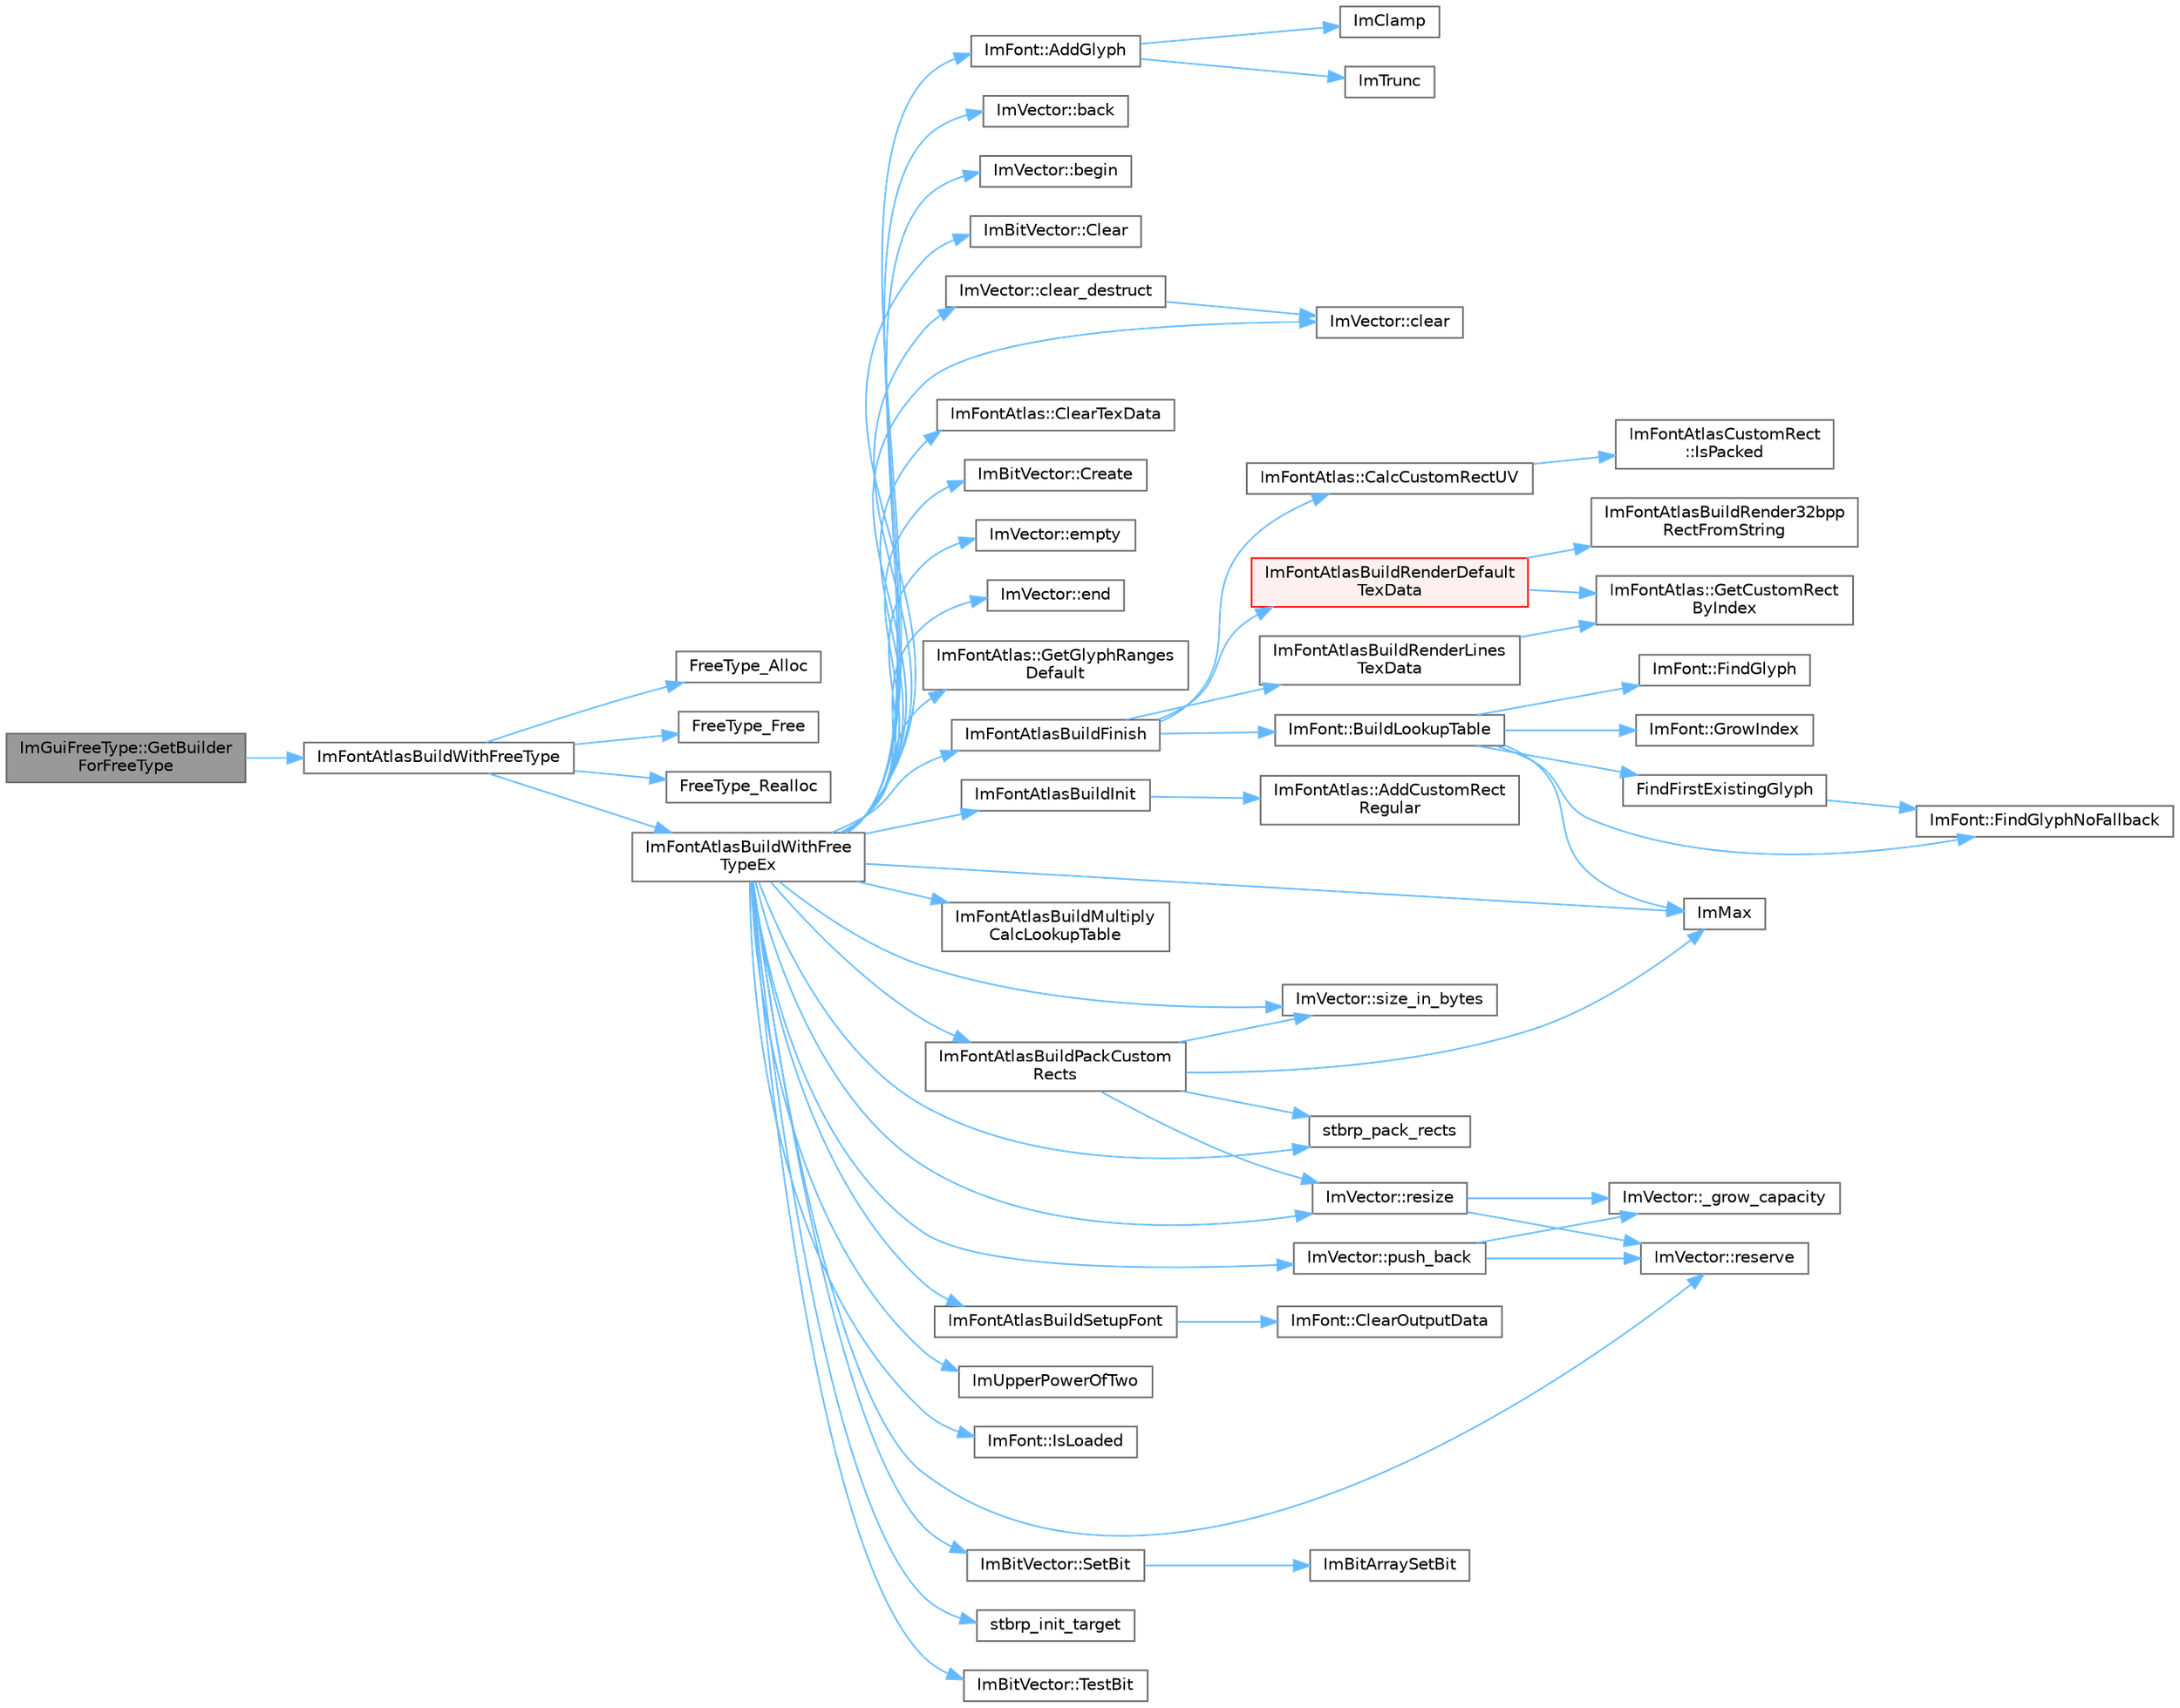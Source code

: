 digraph "ImGuiFreeType::GetBuilderForFreeType"
{
 // LATEX_PDF_SIZE
  bgcolor="transparent";
  edge [fontname=Helvetica,fontsize=10,labelfontname=Helvetica,labelfontsize=10];
  node [fontname=Helvetica,fontsize=10,shape=box,height=0.2,width=0.4];
  rankdir="LR";
  Node1 [id="Node000001",label="ImGuiFreeType::GetBuilder\lForFreeType",height=0.2,width=0.4,color="gray40", fillcolor="grey60", style="filled", fontcolor="black",tooltip=" "];
  Node1 -> Node2 [id="edge61_Node000001_Node000002",color="steelblue1",style="solid",tooltip=" "];
  Node2 [id="Node000002",label="ImFontAtlasBuildWithFreeType",height=0.2,width=0.4,color="grey40", fillcolor="white", style="filled",URL="$imgui__freetype_8cpp.html#a59c51a543162f6d8a70c66e526f2f5fe",tooltip=" "];
  Node2 -> Node3 [id="edge62_Node000002_Node000003",color="steelblue1",style="solid",tooltip=" "];
  Node3 [id="Node000003",label="FreeType_Alloc",height=0.2,width=0.4,color="grey40", fillcolor="white", style="filled",URL="$imgui__freetype_8cpp.html#a6a98733a4a93bb0b2a6cc6c1d1c0637c",tooltip=" "];
  Node2 -> Node4 [id="edge63_Node000002_Node000004",color="steelblue1",style="solid",tooltip=" "];
  Node4 [id="Node000004",label="FreeType_Free",height=0.2,width=0.4,color="grey40", fillcolor="white", style="filled",URL="$imgui__freetype_8cpp.html#abc3aa644b842c8087c6a785b59fcf5e6",tooltip=" "];
  Node2 -> Node5 [id="edge64_Node000002_Node000005",color="steelblue1",style="solid",tooltip=" "];
  Node5 [id="Node000005",label="FreeType_Realloc",height=0.2,width=0.4,color="grey40", fillcolor="white", style="filled",URL="$imgui__freetype_8cpp.html#afb83eb710c8c6c48c842184d2b43bd72",tooltip=" "];
  Node2 -> Node6 [id="edge65_Node000002_Node000006",color="steelblue1",style="solid",tooltip=" "];
  Node6 [id="Node000006",label="ImFontAtlasBuildWithFree\lTypeEx",height=0.2,width=0.4,color="grey40", fillcolor="white", style="filled",URL="$imgui__freetype_8cpp.html#af965b039f4cb8ad8bcdc5a1981ac5d81",tooltip=" "];
  Node6 -> Node7 [id="edge66_Node000006_Node000007",color="steelblue1",style="solid",tooltip=" "];
  Node7 [id="Node000007",label="ImFont::AddGlyph",height=0.2,width=0.4,color="grey40", fillcolor="white", style="filled",URL="$struct_im_font.html#a1badad96fa8d41b4754fc7bdb826e6b2",tooltip=" "];
  Node7 -> Node8 [id="edge67_Node000007_Node000008",color="steelblue1",style="solid",tooltip=" "];
  Node8 [id="Node000008",label="ImClamp",height=0.2,width=0.4,color="grey40", fillcolor="white", style="filled",URL="$imgui__internal_8h.html#a6e61ede308bfd68c7434e17905a29fc8",tooltip=" "];
  Node7 -> Node9 [id="edge68_Node000007_Node000009",color="steelblue1",style="solid",tooltip=" "];
  Node9 [id="Node000009",label="ImTrunc",height=0.2,width=0.4,color="grey40", fillcolor="white", style="filled",URL="$imgui__internal_8h.html#a34870cae27ccd450c17ec3d3910b2da4",tooltip=" "];
  Node6 -> Node10 [id="edge69_Node000006_Node000010",color="steelblue1",style="solid",tooltip=" "];
  Node10 [id="Node000010",label="ImVector::back",height=0.2,width=0.4,color="grey40", fillcolor="white", style="filled",URL="$struct_im_vector.html#a2d80e87e81b1b01143c8d8be93e6fde1",tooltip=" "];
  Node6 -> Node11 [id="edge70_Node000006_Node000011",color="steelblue1",style="solid",tooltip=" "];
  Node11 [id="Node000011",label="ImVector::begin",height=0.2,width=0.4,color="grey40", fillcolor="white", style="filled",URL="$struct_im_vector.html#ab48ae48675fa779e29c9ae5892bb99f4",tooltip=" "];
  Node6 -> Node12 [id="edge71_Node000006_Node000012",color="steelblue1",style="solid",tooltip=" "];
  Node12 [id="Node000012",label="ImBitVector::Clear",height=0.2,width=0.4,color="grey40", fillcolor="white", style="filled",URL="$struct_im_bit_vector.html#a6486ac9a357400a42af07909f937a659",tooltip=" "];
  Node6 -> Node13 [id="edge72_Node000006_Node000013",color="steelblue1",style="solid",tooltip=" "];
  Node13 [id="Node000013",label="ImVector::clear",height=0.2,width=0.4,color="grey40", fillcolor="white", style="filled",URL="$struct_im_vector.html#ae2d401b4ec5f1113cdb8edb5a61a38f7",tooltip=" "];
  Node6 -> Node14 [id="edge73_Node000006_Node000014",color="steelblue1",style="solid",tooltip=" "];
  Node14 [id="Node000014",label="ImVector::clear_destruct",height=0.2,width=0.4,color="grey40", fillcolor="white", style="filled",URL="$struct_im_vector.html#ac1ed34eac753156e87e8a92f78dbbe3f",tooltip=" "];
  Node14 -> Node13 [id="edge74_Node000014_Node000013",color="steelblue1",style="solid",tooltip=" "];
  Node6 -> Node15 [id="edge75_Node000006_Node000015",color="steelblue1",style="solid",tooltip=" "];
  Node15 [id="Node000015",label="ImFontAtlas::ClearTexData",height=0.2,width=0.4,color="grey40", fillcolor="white", style="filled",URL="$struct_im_font_atlas.html#a3ede4bd513bec044c77ac392ad9c6e86",tooltip=" "];
  Node6 -> Node16 [id="edge76_Node000006_Node000016",color="steelblue1",style="solid",tooltip=" "];
  Node16 [id="Node000016",label="ImBitVector::Create",height=0.2,width=0.4,color="grey40", fillcolor="white", style="filled",URL="$struct_im_bit_vector.html#a2e25a0809000ad27bfc3fb89f3d04829",tooltip=" "];
  Node6 -> Node17 [id="edge77_Node000006_Node000017",color="steelblue1",style="solid",tooltip=" "];
  Node17 [id="Node000017",label="ImVector::empty",height=0.2,width=0.4,color="grey40", fillcolor="white", style="filled",URL="$struct_im_vector.html#aa53e48a5272f4bad1099368769514ff1",tooltip=" "];
  Node6 -> Node18 [id="edge78_Node000006_Node000018",color="steelblue1",style="solid",tooltip=" "];
  Node18 [id="Node000018",label="ImVector::end",height=0.2,width=0.4,color="grey40", fillcolor="white", style="filled",URL="$struct_im_vector.html#a278ca772697b2b2139d3b8add336a249",tooltip=" "];
  Node6 -> Node19 [id="edge79_Node000006_Node000019",color="steelblue1",style="solid",tooltip=" "];
  Node19 [id="Node000019",label="ImFontAtlas::GetGlyphRanges\lDefault",height=0.2,width=0.4,color="grey40", fillcolor="white", style="filled",URL="$struct_im_font_atlas.html#adec0df140eb1dc01c2a22a5253d62820",tooltip=" "];
  Node6 -> Node20 [id="edge80_Node000006_Node000020",color="steelblue1",style="solid",tooltip=" "];
  Node20 [id="Node000020",label="ImFontAtlasBuildFinish",height=0.2,width=0.4,color="grey40", fillcolor="white", style="filled",URL="$imgui__draw_8cpp.html#adbf0ee92b3ac86e30b9e81f552d15d37",tooltip=" "];
  Node20 -> Node21 [id="edge81_Node000020_Node000021",color="steelblue1",style="solid",tooltip=" "];
  Node21 [id="Node000021",label="ImFont::BuildLookupTable",height=0.2,width=0.4,color="grey40", fillcolor="white", style="filled",URL="$struct_im_font.html#a04b3a1437bd0032722bbbd3613941162",tooltip=" "];
  Node21 -> Node22 [id="edge82_Node000021_Node000022",color="steelblue1",style="solid",tooltip=" "];
  Node22 [id="Node000022",label="FindFirstExistingGlyph",height=0.2,width=0.4,color="grey40", fillcolor="white", style="filled",URL="$imgui__draw_8cpp.html#abbf9333048e69bc2c78377c540592f98",tooltip=" "];
  Node22 -> Node23 [id="edge83_Node000022_Node000023",color="steelblue1",style="solid",tooltip=" "];
  Node23 [id="Node000023",label="ImFont::FindGlyphNoFallback",height=0.2,width=0.4,color="grey40", fillcolor="white", style="filled",URL="$struct_im_font.html#a9db5b4cc756ac1b01efbc79e3002f88d",tooltip=" "];
  Node21 -> Node24 [id="edge84_Node000021_Node000024",color="steelblue1",style="solid",tooltip=" "];
  Node24 [id="Node000024",label="ImFont::FindGlyph",height=0.2,width=0.4,color="grey40", fillcolor="white", style="filled",URL="$struct_im_font.html#a335e2966ab0f067c24f7bf6e6ebf7050",tooltip=" "];
  Node21 -> Node23 [id="edge85_Node000021_Node000023",color="steelblue1",style="solid",tooltip=" "];
  Node21 -> Node25 [id="edge86_Node000021_Node000025",color="steelblue1",style="solid",tooltip=" "];
  Node25 [id="Node000025",label="ImFont::GrowIndex",height=0.2,width=0.4,color="grey40", fillcolor="white", style="filled",URL="$struct_im_font.html#ab7865a365d9653b4636b198d2f222fd6",tooltip=" "];
  Node21 -> Node26 [id="edge87_Node000021_Node000026",color="steelblue1",style="solid",tooltip=" "];
  Node26 [id="Node000026",label="ImMax",height=0.2,width=0.4,color="grey40", fillcolor="white", style="filled",URL="$imgui__internal_8h.html#a7667efd95147d0422f140917c71a9226",tooltip=" "];
  Node20 -> Node27 [id="edge88_Node000020_Node000027",color="steelblue1",style="solid",tooltip=" "];
  Node27 [id="Node000027",label="ImFontAtlas::CalcCustomRectUV",height=0.2,width=0.4,color="grey40", fillcolor="white", style="filled",URL="$struct_im_font_atlas.html#a66bb70a3c3dab00bd714fc52e2195882",tooltip=" "];
  Node27 -> Node28 [id="edge89_Node000027_Node000028",color="steelblue1",style="solid",tooltip=" "];
  Node28 [id="Node000028",label="ImFontAtlasCustomRect\l::IsPacked",height=0.2,width=0.4,color="grey40", fillcolor="white", style="filled",URL="$struct_im_font_atlas_custom_rect.html#a8829c3c64981078ba03d75c2b07e2abc",tooltip=" "];
  Node20 -> Node29 [id="edge90_Node000020_Node000029",color="steelblue1",style="solid",tooltip=" "];
  Node29 [id="Node000029",label="ImFontAtlasBuildRenderDefault\lTexData",height=0.2,width=0.4,color="red", fillcolor="#FFF0F0", style="filled",URL="$imgui__draw_8cpp.html#a5c1e7dc4dbb8ef1787cc953b6156fb28",tooltip=" "];
  Node29 -> Node30 [id="edge91_Node000029_Node000030",color="steelblue1",style="solid",tooltip=" "];
  Node30 [id="Node000030",label="ImFontAtlas::GetCustomRect\lByIndex",height=0.2,width=0.4,color="grey40", fillcolor="white", style="filled",URL="$struct_im_font_atlas.html#a6a4c5f59c12c88a5c0429d6a6ec06481",tooltip=" "];
  Node29 -> Node31 [id="edge92_Node000029_Node000031",color="steelblue1",style="solid",tooltip=" "];
  Node31 [id="Node000031",label="ImFontAtlasBuildRender32bpp\lRectFromString",height=0.2,width=0.4,color="grey40", fillcolor="white", style="filled",URL="$imgui__draw_8cpp.html#a66ac51ad223da84c7167d4c9f4cfb2fb",tooltip=" "];
  Node20 -> Node33 [id="edge93_Node000020_Node000033",color="steelblue1",style="solid",tooltip=" "];
  Node33 [id="Node000033",label="ImFontAtlasBuildRenderLines\lTexData",height=0.2,width=0.4,color="grey40", fillcolor="white", style="filled",URL="$imgui__draw_8cpp.html#ab634607914fd0dc9ed27d1dc65505adc",tooltip=" "];
  Node33 -> Node30 [id="edge94_Node000033_Node000030",color="steelblue1",style="solid",tooltip=" "];
  Node6 -> Node34 [id="edge95_Node000006_Node000034",color="steelblue1",style="solid",tooltip=" "];
  Node34 [id="Node000034",label="ImFontAtlasBuildInit",height=0.2,width=0.4,color="grey40", fillcolor="white", style="filled",URL="$imgui__draw_8cpp.html#ac050ff181df43cec0b63d834b6039c3f",tooltip=" "];
  Node34 -> Node35 [id="edge96_Node000034_Node000035",color="steelblue1",style="solid",tooltip=" "];
  Node35 [id="Node000035",label="ImFontAtlas::AddCustomRect\lRegular",height=0.2,width=0.4,color="grey40", fillcolor="white", style="filled",URL="$struct_im_font_atlas.html#af048760e2d58ec93446e345deb887259",tooltip=" "];
  Node6 -> Node36 [id="edge97_Node000006_Node000036",color="steelblue1",style="solid",tooltip=" "];
  Node36 [id="Node000036",label="ImFontAtlasBuildMultiply\lCalcLookupTable",height=0.2,width=0.4,color="grey40", fillcolor="white", style="filled",URL="$imgui__draw_8cpp.html#a8d5f3a053aae34ac7b93e39cb9096d06",tooltip=" "];
  Node6 -> Node37 [id="edge98_Node000006_Node000037",color="steelblue1",style="solid",tooltip=" "];
  Node37 [id="Node000037",label="ImFontAtlasBuildPackCustom\lRects",height=0.2,width=0.4,color="grey40", fillcolor="white", style="filled",URL="$imgui__draw_8cpp.html#add0fcd1708ca3540688d8277fc01bf3f",tooltip=" "];
  Node37 -> Node26 [id="edge99_Node000037_Node000026",color="steelblue1",style="solid",tooltip=" "];
  Node37 -> Node38 [id="edge100_Node000037_Node000038",color="steelblue1",style="solid",tooltip=" "];
  Node38 [id="Node000038",label="ImVector::resize",height=0.2,width=0.4,color="grey40", fillcolor="white", style="filled",URL="$struct_im_vector.html#ac371dd62e56ae486b1a5038cf07eee56",tooltip=" "];
  Node38 -> Node39 [id="edge101_Node000038_Node000039",color="steelblue1",style="solid",tooltip=" "];
  Node39 [id="Node000039",label="ImVector::_grow_capacity",height=0.2,width=0.4,color="grey40", fillcolor="white", style="filled",URL="$struct_im_vector.html#a3a097635d464b1b70dc7d59996a88b28",tooltip=" "];
  Node38 -> Node40 [id="edge102_Node000038_Node000040",color="steelblue1",style="solid",tooltip=" "];
  Node40 [id="Node000040",label="ImVector::reserve",height=0.2,width=0.4,color="grey40", fillcolor="white", style="filled",URL="$struct_im_vector.html#a0f14f5736c3372157856eebb67123b75",tooltip=" "];
  Node37 -> Node41 [id="edge103_Node000037_Node000041",color="steelblue1",style="solid",tooltip=" "];
  Node41 [id="Node000041",label="ImVector::size_in_bytes",height=0.2,width=0.4,color="grey40", fillcolor="white", style="filled",URL="$struct_im_vector.html#ade9f2e937e47b0e0f9970dcfba038204",tooltip=" "];
  Node37 -> Node42 [id="edge104_Node000037_Node000042",color="steelblue1",style="solid",tooltip=" "];
  Node42 [id="Node000042",label="stbrp_pack_rects",height=0.2,width=0.4,color="grey40", fillcolor="white", style="filled",URL="$imstb__rectpack_8h.html#af038ae1b98573f24736c9a3eed0478ba",tooltip=" "];
  Node6 -> Node43 [id="edge105_Node000006_Node000043",color="steelblue1",style="solid",tooltip=" "];
  Node43 [id="Node000043",label="ImFontAtlasBuildSetupFont",height=0.2,width=0.4,color="grey40", fillcolor="white", style="filled",URL="$imgui__draw_8cpp.html#a4bea0932904c84de73237df3f1f76bdd",tooltip=" "];
  Node43 -> Node44 [id="edge106_Node000043_Node000044",color="steelblue1",style="solid",tooltip=" "];
  Node44 [id="Node000044",label="ImFont::ClearOutputData",height=0.2,width=0.4,color="grey40", fillcolor="white", style="filled",URL="$struct_im_font.html#aecf7773b1c40b433f91ee245f463de12",tooltip=" "];
  Node6 -> Node26 [id="edge107_Node000006_Node000026",color="steelblue1",style="solid",tooltip=" "];
  Node6 -> Node45 [id="edge108_Node000006_Node000045",color="steelblue1",style="solid",tooltip=" "];
  Node45 [id="Node000045",label="ImUpperPowerOfTwo",height=0.2,width=0.4,color="grey40", fillcolor="white", style="filled",URL="$imgui__internal_8h.html#adae096c61c812293ec61ac541c146674",tooltip=" "];
  Node6 -> Node46 [id="edge109_Node000006_Node000046",color="steelblue1",style="solid",tooltip=" "];
  Node46 [id="Node000046",label="ImFont::IsLoaded",height=0.2,width=0.4,color="grey40", fillcolor="white", style="filled",URL="$struct_im_font.html#a97dafa61cc94e84be396d69b0d42b1ce",tooltip=" "];
  Node6 -> Node47 [id="edge110_Node000006_Node000047",color="steelblue1",style="solid",tooltip=" "];
  Node47 [id="Node000047",label="ImVector::push_back",height=0.2,width=0.4,color="grey40", fillcolor="white", style="filled",URL="$struct_im_vector.html#aab5df48e0711a48bd12f3206e08c4108",tooltip=" "];
  Node47 -> Node39 [id="edge111_Node000047_Node000039",color="steelblue1",style="solid",tooltip=" "];
  Node47 -> Node40 [id="edge112_Node000047_Node000040",color="steelblue1",style="solid",tooltip=" "];
  Node6 -> Node40 [id="edge113_Node000006_Node000040",color="steelblue1",style="solid",tooltip=" "];
  Node6 -> Node38 [id="edge114_Node000006_Node000038",color="steelblue1",style="solid",tooltip=" "];
  Node6 -> Node48 [id="edge115_Node000006_Node000048",color="steelblue1",style="solid",tooltip=" "];
  Node48 [id="Node000048",label="ImBitVector::SetBit",height=0.2,width=0.4,color="grey40", fillcolor="white", style="filled",URL="$struct_im_bit_vector.html#afab0abbd320b1f33d1988760be7cd39b",tooltip=" "];
  Node48 -> Node49 [id="edge116_Node000048_Node000049",color="steelblue1",style="solid",tooltip=" "];
  Node49 [id="Node000049",label="ImBitArraySetBit",height=0.2,width=0.4,color="grey40", fillcolor="white", style="filled",URL="$imgui__internal_8h.html#a1ae2766a00f274b81a06cc5f0b5bd3ab",tooltip=" "];
  Node6 -> Node41 [id="edge117_Node000006_Node000041",color="steelblue1",style="solid",tooltip=" "];
  Node6 -> Node50 [id="edge118_Node000006_Node000050",color="steelblue1",style="solid",tooltip=" "];
  Node50 [id="Node000050",label="stbrp_init_target",height=0.2,width=0.4,color="grey40", fillcolor="white", style="filled",URL="$imstb__rectpack_8h.html#a8b32f5ad458f614f5d419ef26cef5b3c",tooltip=" "];
  Node6 -> Node42 [id="edge119_Node000006_Node000042",color="steelblue1",style="solid",tooltip=" "];
  Node6 -> Node51 [id="edge120_Node000006_Node000051",color="steelblue1",style="solid",tooltip=" "];
  Node51 [id="Node000051",label="ImBitVector::TestBit",height=0.2,width=0.4,color="grey40", fillcolor="white", style="filled",URL="$struct_im_bit_vector.html#ac472600d0eb12fabafae58db68ab7e2b",tooltip=" "];
}
